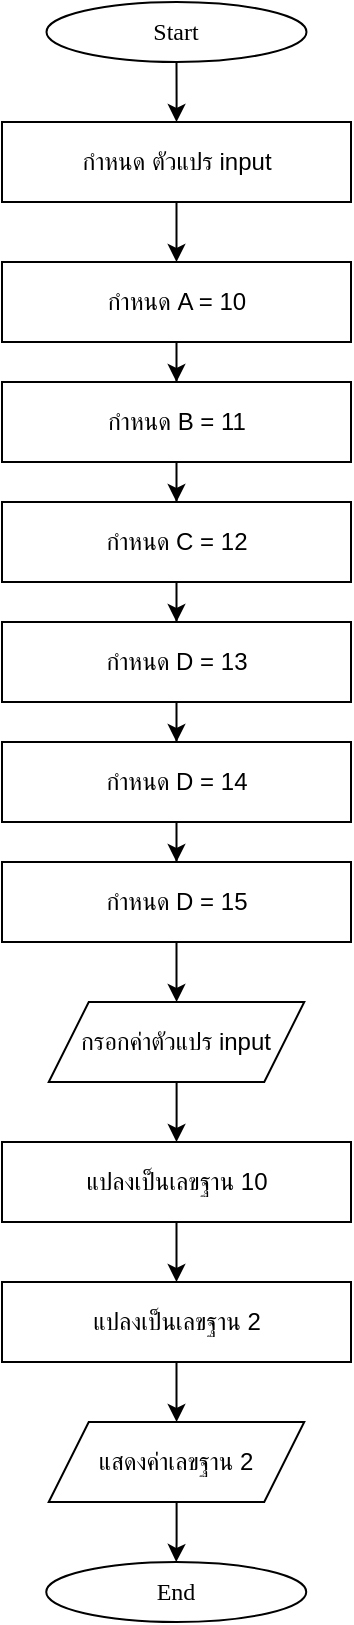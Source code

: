 <mxfile version="24.9.0">
  <diagram name="Page-1" id="d_ZGyzhkjn85GWD3inb4">
    <mxGraphModel dx="2492" dy="905" grid="1" gridSize="10" guides="1" tooltips="1" connect="1" arrows="1" fold="1" page="1" pageScale="1" pageWidth="850" pageHeight="1100" math="0" shadow="0">
      <root>
        <mxCell id="0" />
        <mxCell id="1" parent="0" />
        <mxCell id="dI2LRLTtc6tyq6Z5hBN9-1" value="" style="edgeStyle=orthogonalEdgeStyle;rounded=0;orthogonalLoop=1;jettySize=auto;html=1;" edge="1" parent="1" source="dI2LRLTtc6tyq6Z5hBN9-2" target="dI2LRLTtc6tyq6Z5hBN9-4">
          <mxGeometry relative="1" as="geometry" />
        </mxCell>
        <mxCell id="dI2LRLTtc6tyq6Z5hBN9-2" value="&lt;font data-font-src=&quot;https://fonts.googleapis.com/css?family=Sarabun&quot; face=&quot;Sarabun&quot;&gt;Start&lt;/font&gt;" style="ellipse;whiteSpace=wrap;html=1;" vertex="1" parent="1">
          <mxGeometry x="-517.75" y="50" width="130" height="30" as="geometry" />
        </mxCell>
        <mxCell id="dI2LRLTtc6tyq6Z5hBN9-3" value="" style="edgeStyle=orthogonalEdgeStyle;rounded=0;orthogonalLoop=1;jettySize=auto;html=1;" edge="1" parent="1" source="dI2LRLTtc6tyq6Z5hBN9-4">
          <mxGeometry relative="1" as="geometry">
            <mxPoint x="-452.75" y="180" as="targetPoint" />
          </mxGeometry>
        </mxCell>
        <mxCell id="dI2LRLTtc6tyq6Z5hBN9-4" value="กำหนด ตัวแปร input" style="rounded=0;whiteSpace=wrap;html=1;" vertex="1" parent="1">
          <mxGeometry x="-540" y="110" width="174.5" height="40" as="geometry" />
        </mxCell>
        <mxCell id="dI2LRLTtc6tyq6Z5hBN9-21" value="" style="edgeStyle=orthogonalEdgeStyle;rounded=0;orthogonalLoop=1;jettySize=auto;html=1;" edge="1" parent="1" source="dI2LRLTtc6tyq6Z5hBN9-5" target="dI2LRLTtc6tyq6Z5hBN9-20">
          <mxGeometry relative="1" as="geometry" />
        </mxCell>
        <mxCell id="dI2LRLTtc6tyq6Z5hBN9-5" value="กรอกค่าตัวแปร input" style="shape=parallelogram;perimeter=parallelogramPerimeter;whiteSpace=wrap;html=1;fixedSize=1;" vertex="1" parent="1">
          <mxGeometry x="-516.62" y="550" width="127.75" height="40" as="geometry" />
        </mxCell>
        <mxCell id="dI2LRLTtc6tyq6Z5hBN9-6" value="&lt;font face=&quot;Sarabun&quot;&gt;End&lt;/font&gt;" style="ellipse;whiteSpace=wrap;html=1;" vertex="1" parent="1">
          <mxGeometry x="-517.88" y="830" width="130" height="30" as="geometry" />
        </mxCell>
        <mxCell id="dI2LRLTtc6tyq6Z5hBN9-10" value="" style="edgeStyle=orthogonalEdgeStyle;rounded=0;orthogonalLoop=1;jettySize=auto;html=1;" edge="1" parent="1" source="dI2LRLTtc6tyq6Z5hBN9-8" target="dI2LRLTtc6tyq6Z5hBN9-9">
          <mxGeometry relative="1" as="geometry" />
        </mxCell>
        <mxCell id="dI2LRLTtc6tyq6Z5hBN9-8" value="กำหนด A = 10" style="rounded=0;whiteSpace=wrap;html=1;" vertex="1" parent="1">
          <mxGeometry x="-540" y="180" width="174.5" height="40" as="geometry" />
        </mxCell>
        <mxCell id="dI2LRLTtc6tyq6Z5hBN9-12" value="" style="edgeStyle=orthogonalEdgeStyle;rounded=0;orthogonalLoop=1;jettySize=auto;html=1;" edge="1" parent="1" source="dI2LRLTtc6tyq6Z5hBN9-9" target="dI2LRLTtc6tyq6Z5hBN9-11">
          <mxGeometry relative="1" as="geometry" />
        </mxCell>
        <mxCell id="dI2LRLTtc6tyq6Z5hBN9-9" value="กำหนด B = 11" style="rounded=0;whiteSpace=wrap;html=1;" vertex="1" parent="1">
          <mxGeometry x="-540" y="240" width="174.5" height="40" as="geometry" />
        </mxCell>
        <mxCell id="dI2LRLTtc6tyq6Z5hBN9-14" value="" style="edgeStyle=orthogonalEdgeStyle;rounded=0;orthogonalLoop=1;jettySize=auto;html=1;" edge="1" parent="1" source="dI2LRLTtc6tyq6Z5hBN9-11" target="dI2LRLTtc6tyq6Z5hBN9-13">
          <mxGeometry relative="1" as="geometry" />
        </mxCell>
        <mxCell id="dI2LRLTtc6tyq6Z5hBN9-11" value="กำหนด C = 12" style="rounded=0;whiteSpace=wrap;html=1;" vertex="1" parent="1">
          <mxGeometry x="-540" y="300" width="174.5" height="40" as="geometry" />
        </mxCell>
        <mxCell id="dI2LRLTtc6tyq6Z5hBN9-16" value="" style="edgeStyle=orthogonalEdgeStyle;rounded=0;orthogonalLoop=1;jettySize=auto;html=1;" edge="1" parent="1" source="dI2LRLTtc6tyq6Z5hBN9-13" target="dI2LRLTtc6tyq6Z5hBN9-15">
          <mxGeometry relative="1" as="geometry" />
        </mxCell>
        <mxCell id="dI2LRLTtc6tyq6Z5hBN9-13" value="กำหนด D = 13" style="rounded=0;whiteSpace=wrap;html=1;" vertex="1" parent="1">
          <mxGeometry x="-540" y="360" width="174.5" height="40" as="geometry" />
        </mxCell>
        <mxCell id="dI2LRLTtc6tyq6Z5hBN9-18" value="" style="edgeStyle=orthogonalEdgeStyle;rounded=0;orthogonalLoop=1;jettySize=auto;html=1;" edge="1" parent="1" source="dI2LRLTtc6tyq6Z5hBN9-15" target="dI2LRLTtc6tyq6Z5hBN9-17">
          <mxGeometry relative="1" as="geometry" />
        </mxCell>
        <mxCell id="dI2LRLTtc6tyq6Z5hBN9-15" value="กำหนด D = 14" style="rounded=0;whiteSpace=wrap;html=1;" vertex="1" parent="1">
          <mxGeometry x="-540" y="420" width="174.5" height="40" as="geometry" />
        </mxCell>
        <mxCell id="dI2LRLTtc6tyq6Z5hBN9-19" value="" style="edgeStyle=orthogonalEdgeStyle;rounded=0;orthogonalLoop=1;jettySize=auto;html=1;" edge="1" parent="1" source="dI2LRLTtc6tyq6Z5hBN9-17" target="dI2LRLTtc6tyq6Z5hBN9-5">
          <mxGeometry relative="1" as="geometry" />
        </mxCell>
        <mxCell id="dI2LRLTtc6tyq6Z5hBN9-17" value="กำหนด D = 15" style="rounded=0;whiteSpace=wrap;html=1;" vertex="1" parent="1">
          <mxGeometry x="-540" y="480" width="174.5" height="40" as="geometry" />
        </mxCell>
        <mxCell id="dI2LRLTtc6tyq6Z5hBN9-23" value="" style="edgeStyle=orthogonalEdgeStyle;rounded=0;orthogonalLoop=1;jettySize=auto;html=1;" edge="1" parent="1" source="dI2LRLTtc6tyq6Z5hBN9-20" target="dI2LRLTtc6tyq6Z5hBN9-22">
          <mxGeometry relative="1" as="geometry" />
        </mxCell>
        <mxCell id="dI2LRLTtc6tyq6Z5hBN9-20" value="แปลงเป็นเลขฐาน 10" style="rounded=0;whiteSpace=wrap;html=1;" vertex="1" parent="1">
          <mxGeometry x="-540" y="620" width="174.5" height="40" as="geometry" />
        </mxCell>
        <mxCell id="dI2LRLTtc6tyq6Z5hBN9-25" value="" style="edgeStyle=orthogonalEdgeStyle;rounded=0;orthogonalLoop=1;jettySize=auto;html=1;" edge="1" parent="1" source="dI2LRLTtc6tyq6Z5hBN9-22" target="dI2LRLTtc6tyq6Z5hBN9-24">
          <mxGeometry relative="1" as="geometry" />
        </mxCell>
        <mxCell id="dI2LRLTtc6tyq6Z5hBN9-22" value="แปลงเป็นเลขฐาน 2" style="rounded=0;whiteSpace=wrap;html=1;" vertex="1" parent="1">
          <mxGeometry x="-540" y="690" width="174.5" height="40" as="geometry" />
        </mxCell>
        <mxCell id="dI2LRLTtc6tyq6Z5hBN9-26" value="" style="edgeStyle=orthogonalEdgeStyle;rounded=0;orthogonalLoop=1;jettySize=auto;html=1;" edge="1" parent="1" source="dI2LRLTtc6tyq6Z5hBN9-24" target="dI2LRLTtc6tyq6Z5hBN9-6">
          <mxGeometry relative="1" as="geometry" />
        </mxCell>
        <mxCell id="dI2LRLTtc6tyq6Z5hBN9-24" value="แสดงค่าเลขฐาน 2" style="shape=parallelogram;perimeter=parallelogramPerimeter;whiteSpace=wrap;html=1;fixedSize=1;" vertex="1" parent="1">
          <mxGeometry x="-516.63" y="760" width="127.75" height="40" as="geometry" />
        </mxCell>
      </root>
    </mxGraphModel>
  </diagram>
</mxfile>
